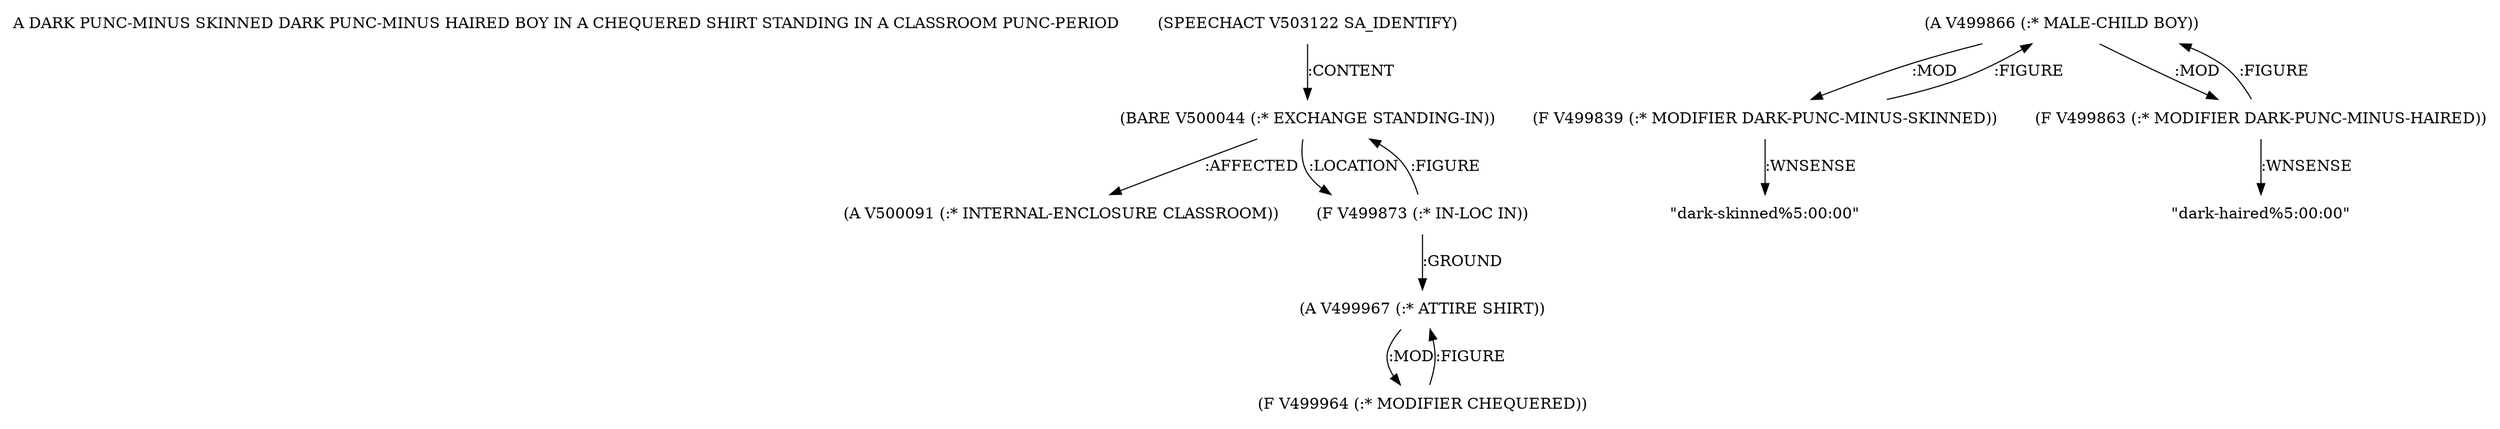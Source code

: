 digraph Terms {
  node [shape=none]
  "A DARK PUNC-MINUS SKINNED DARK PUNC-MINUS HAIRED BOY IN A CHEQUERED SHIRT STANDING IN A CLASSROOM PUNC-PERIOD"
  "V503122" [label="(SPEECHACT V503122 SA_IDENTIFY)"]
  "V503122" -> "V500044" [label=":CONTENT"]
  "V500044" [label="(BARE V500044 (:* EXCHANGE STANDING-IN))"]
  "V500044" -> "V500091" [label=":AFFECTED"]
  "V500044" -> "V499873" [label=":LOCATION"]
  "V499873" [label="(F V499873 (:* IN-LOC IN))"]
  "V499873" -> "V499967" [label=":GROUND"]
  "V499873" -> "V500044" [label=":FIGURE"]
  "V499967" [label="(A V499967 (:* ATTIRE SHIRT))"]
  "V499967" -> "V499964" [label=":MOD"]
  "V499964" [label="(F V499964 (:* MODIFIER CHEQUERED))"]
  "V499964" -> "V499967" [label=":FIGURE"]
  "V500091" [label="(A V500091 (:* INTERNAL-ENCLOSURE CLASSROOM))"]
  "V499866" [label="(A V499866 (:* MALE-CHILD BOY))"]
  "V499866" -> "V499839" [label=":MOD"]
  "V499866" -> "V499863" [label=":MOD"]
  "V499839" [label="(F V499839 (:* MODIFIER DARK-PUNC-MINUS-SKINNED))"]
  "V499839" -> "V499866" [label=":FIGURE"]
  "V499839" -> "NT507843" [label=":WNSENSE"]
  "NT507843" [label="\"dark-skinned%5:00:00\""]
  "V499863" [label="(F V499863 (:* MODIFIER DARK-PUNC-MINUS-HAIRED))"]
  "V499863" -> "V499866" [label=":FIGURE"]
  "V499863" -> "NT507844" [label=":WNSENSE"]
  "NT507844" [label="\"dark-haired%5:00:00\""]
}
